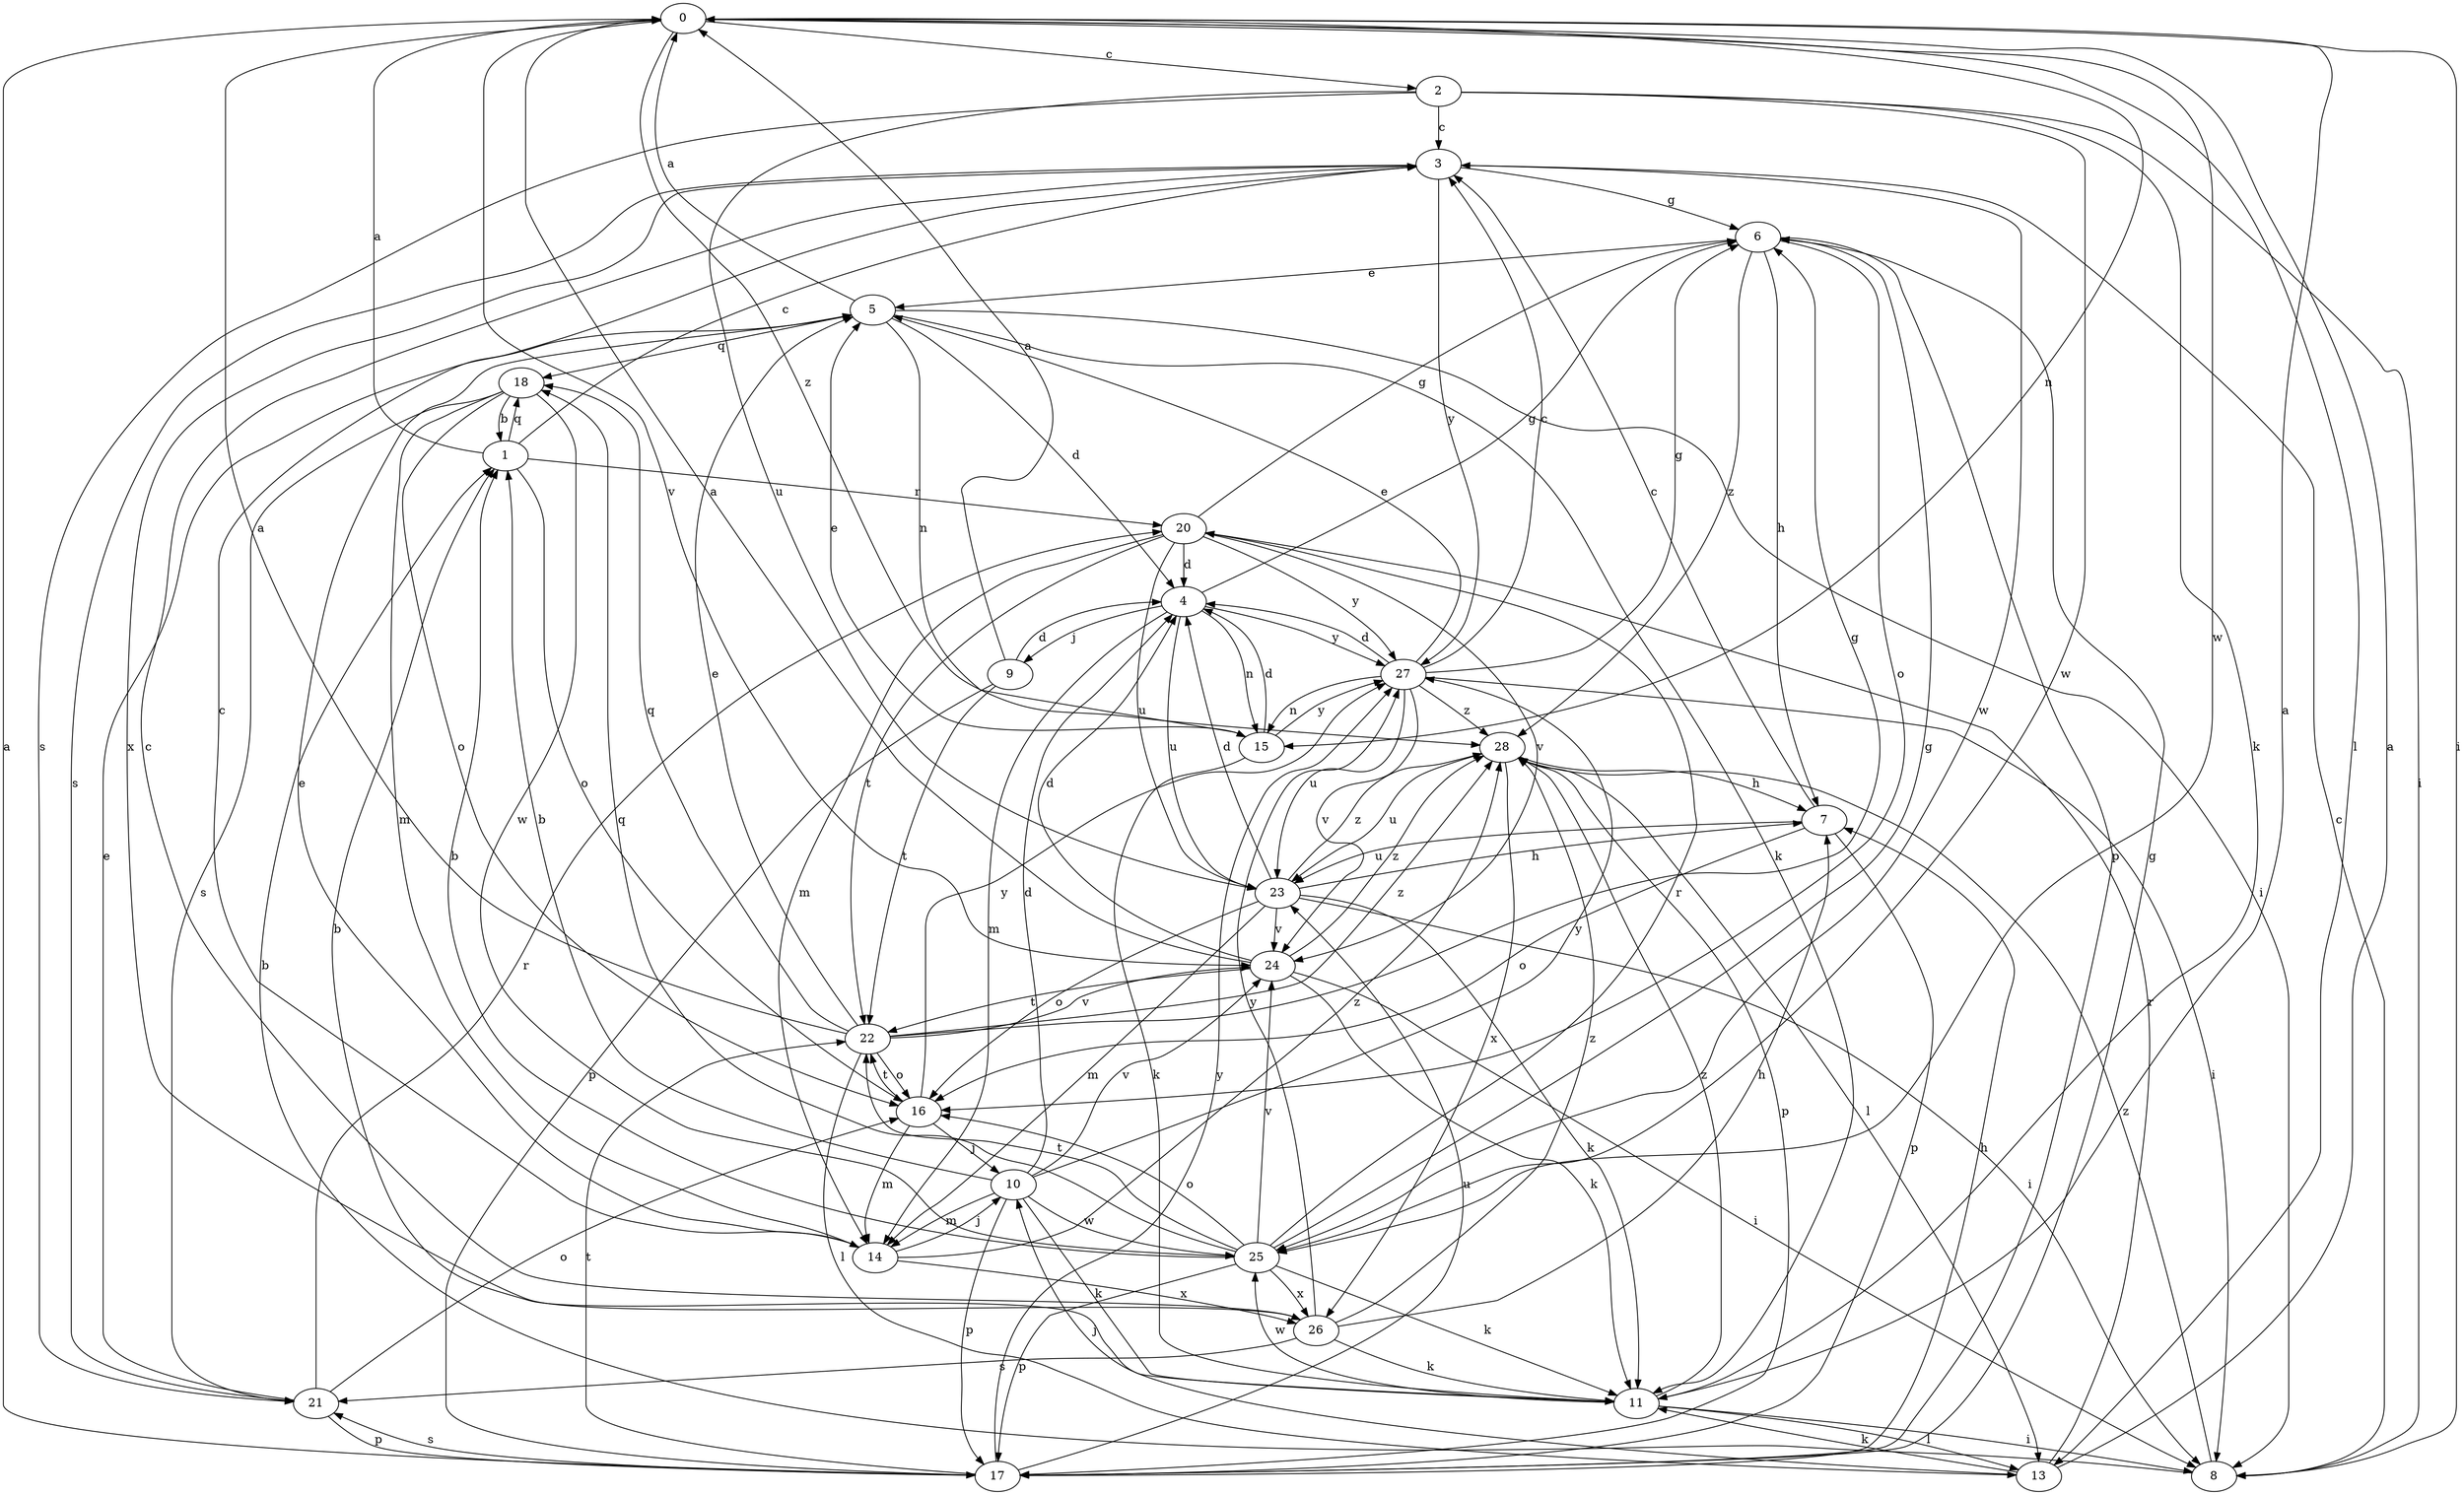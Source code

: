 strict digraph  {
0;
1;
2;
3;
4;
5;
6;
7;
8;
9;
10;
11;
13;
14;
15;
16;
17;
18;
20;
21;
22;
23;
24;
25;
26;
27;
28;
0 -> 2  [label=c];
0 -> 8  [label=i];
0 -> 13  [label=l];
0 -> 15  [label=n];
0 -> 24  [label=v];
0 -> 25  [label=w];
0 -> 28  [label=z];
1 -> 0  [label=a];
1 -> 3  [label=c];
1 -> 16  [label=o];
1 -> 18  [label=q];
1 -> 20  [label=r];
2 -> 3  [label=c];
2 -> 8  [label=i];
2 -> 11  [label=k];
2 -> 21  [label=s];
2 -> 23  [label=u];
2 -> 25  [label=w];
3 -> 6  [label=g];
3 -> 21  [label=s];
3 -> 25  [label=w];
3 -> 26  [label=x];
3 -> 27  [label=y];
4 -> 6  [label=g];
4 -> 9  [label=j];
4 -> 14  [label=m];
4 -> 15  [label=n];
4 -> 23  [label=u];
4 -> 27  [label=y];
5 -> 0  [label=a];
5 -> 4  [label=d];
5 -> 8  [label=i];
5 -> 11  [label=k];
5 -> 15  [label=n];
5 -> 18  [label=q];
6 -> 5  [label=e];
6 -> 7  [label=h];
6 -> 16  [label=o];
6 -> 17  [label=p];
6 -> 28  [label=z];
7 -> 3  [label=c];
7 -> 16  [label=o];
7 -> 17  [label=p];
7 -> 23  [label=u];
8 -> 1  [label=b];
8 -> 3  [label=c];
8 -> 28  [label=z];
9 -> 0  [label=a];
9 -> 4  [label=d];
9 -> 17  [label=p];
9 -> 22  [label=t];
10 -> 1  [label=b];
10 -> 4  [label=d];
10 -> 11  [label=k];
10 -> 14  [label=m];
10 -> 17  [label=p];
10 -> 24  [label=v];
10 -> 25  [label=w];
10 -> 27  [label=y];
11 -> 0  [label=a];
11 -> 1  [label=b];
11 -> 8  [label=i];
11 -> 13  [label=l];
11 -> 25  [label=w];
11 -> 28  [label=z];
13 -> 0  [label=a];
13 -> 10  [label=j];
13 -> 11  [label=k];
13 -> 20  [label=r];
14 -> 3  [label=c];
14 -> 5  [label=e];
14 -> 10  [label=j];
14 -> 26  [label=x];
14 -> 28  [label=z];
15 -> 4  [label=d];
15 -> 5  [label=e];
15 -> 11  [label=k];
15 -> 27  [label=y];
16 -> 10  [label=j];
16 -> 14  [label=m];
16 -> 22  [label=t];
16 -> 27  [label=y];
17 -> 0  [label=a];
17 -> 6  [label=g];
17 -> 7  [label=h];
17 -> 21  [label=s];
17 -> 22  [label=t];
17 -> 23  [label=u];
17 -> 27  [label=y];
18 -> 1  [label=b];
18 -> 14  [label=m];
18 -> 16  [label=o];
18 -> 21  [label=s];
18 -> 25  [label=w];
20 -> 4  [label=d];
20 -> 6  [label=g];
20 -> 14  [label=m];
20 -> 22  [label=t];
20 -> 23  [label=u];
20 -> 24  [label=v];
20 -> 27  [label=y];
21 -> 5  [label=e];
21 -> 16  [label=o];
21 -> 17  [label=p];
21 -> 20  [label=r];
22 -> 0  [label=a];
22 -> 5  [label=e];
22 -> 6  [label=g];
22 -> 13  [label=l];
22 -> 16  [label=o];
22 -> 18  [label=q];
22 -> 24  [label=v];
22 -> 28  [label=z];
23 -> 4  [label=d];
23 -> 7  [label=h];
23 -> 8  [label=i];
23 -> 11  [label=k];
23 -> 14  [label=m];
23 -> 16  [label=o];
23 -> 24  [label=v];
23 -> 28  [label=z];
24 -> 0  [label=a];
24 -> 4  [label=d];
24 -> 8  [label=i];
24 -> 11  [label=k];
24 -> 22  [label=t];
24 -> 28  [label=z];
25 -> 1  [label=b];
25 -> 6  [label=g];
25 -> 11  [label=k];
25 -> 16  [label=o];
25 -> 17  [label=p];
25 -> 18  [label=q];
25 -> 20  [label=r];
25 -> 22  [label=t];
25 -> 24  [label=v];
25 -> 26  [label=x];
26 -> 3  [label=c];
26 -> 7  [label=h];
26 -> 11  [label=k];
26 -> 21  [label=s];
26 -> 27  [label=y];
26 -> 28  [label=z];
27 -> 3  [label=c];
27 -> 4  [label=d];
27 -> 5  [label=e];
27 -> 6  [label=g];
27 -> 8  [label=i];
27 -> 15  [label=n];
27 -> 23  [label=u];
27 -> 24  [label=v];
27 -> 28  [label=z];
28 -> 7  [label=h];
28 -> 13  [label=l];
28 -> 17  [label=p];
28 -> 23  [label=u];
28 -> 26  [label=x];
}
